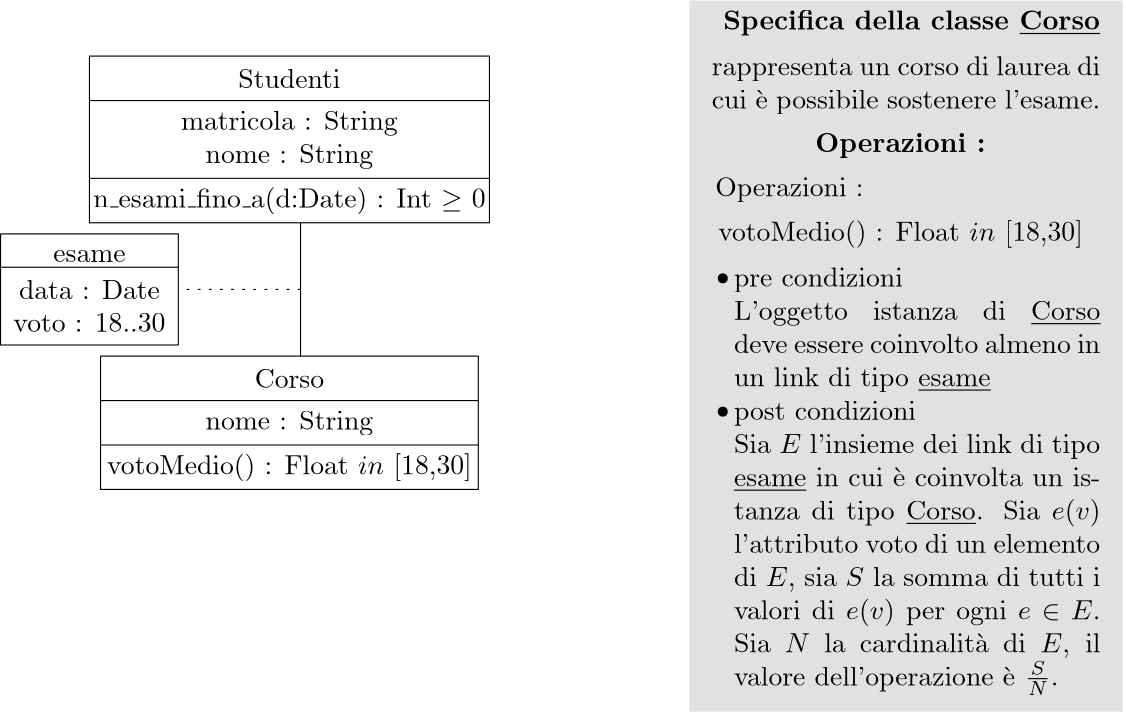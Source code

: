 <?xml version="1.0"?>
<!DOCTYPE ipe SYSTEM "ipe.dtd">
<ipe version="70218" creator="Ipe 7.2.28">
<info created="D:20240311171202" modified="D:20240311205629"/>
<ipestyle name="basic">
<symbol name="arrow/arc(spx)">
<path stroke="sym-stroke" fill="sym-stroke" pen="sym-pen">
0 0 m
-1 0.333 l
-1 -0.333 l
h
</path>
</symbol>
<symbol name="arrow/farc(spx)">
<path stroke="sym-stroke" fill="white" pen="sym-pen">
0 0 m
-1 0.333 l
-1 -0.333 l
h
</path>
</symbol>
<symbol name="arrow/ptarc(spx)">
<path stroke="sym-stroke" fill="sym-stroke" pen="sym-pen">
0 0 m
-1 0.333 l
-0.8 0 l
-1 -0.333 l
h
</path>
</symbol>
<symbol name="arrow/fptarc(spx)">
<path stroke="sym-stroke" fill="white" pen="sym-pen">
0 0 m
-1 0.333 l
-0.8 0 l
-1 -0.333 l
h
</path>
</symbol>
<symbol name="mark/circle(sx)" transformations="translations">
<path fill="sym-stroke">
0.6 0 0 0.6 0 0 e
0.4 0 0 0.4 0 0 e
</path>
</symbol>
<symbol name="mark/disk(sx)" transformations="translations">
<path fill="sym-stroke">
0.6 0 0 0.6 0 0 e
</path>
</symbol>
<symbol name="mark/fdisk(sfx)" transformations="translations">
<group>
<path fill="sym-fill">
0.5 0 0 0.5 0 0 e
</path>
<path fill="sym-stroke" fillrule="eofill">
0.6 0 0 0.6 0 0 e
0.4 0 0 0.4 0 0 e
</path>
</group>
</symbol>
<symbol name="mark/box(sx)" transformations="translations">
<path fill="sym-stroke" fillrule="eofill">
-0.6 -0.6 m
0.6 -0.6 l
0.6 0.6 l
-0.6 0.6 l
h
-0.4 -0.4 m
0.4 -0.4 l
0.4 0.4 l
-0.4 0.4 l
h
</path>
</symbol>
<symbol name="mark/square(sx)" transformations="translations">
<path fill="sym-stroke">
-0.6 -0.6 m
0.6 -0.6 l
0.6 0.6 l
-0.6 0.6 l
h
</path>
</symbol>
<symbol name="mark/fsquare(sfx)" transformations="translations">
<group>
<path fill="sym-fill">
-0.5 -0.5 m
0.5 -0.5 l
0.5 0.5 l
-0.5 0.5 l
h
</path>
<path fill="sym-stroke" fillrule="eofill">
-0.6 -0.6 m
0.6 -0.6 l
0.6 0.6 l
-0.6 0.6 l
h
-0.4 -0.4 m
0.4 -0.4 l
0.4 0.4 l
-0.4 0.4 l
h
</path>
</group>
</symbol>
<symbol name="mark/cross(sx)" transformations="translations">
<group>
<path fill="sym-stroke">
-0.43 -0.57 m
0.57 0.43 l
0.43 0.57 l
-0.57 -0.43 l
h
</path>
<path fill="sym-stroke">
-0.43 0.57 m
0.57 -0.43 l
0.43 -0.57 l
-0.57 0.43 l
h
</path>
</group>
</symbol>
<symbol name="arrow/fnormal(spx)">
<path stroke="sym-stroke" fill="white" pen="sym-pen">
0 0 m
-1 0.333 l
-1 -0.333 l
h
</path>
</symbol>
<symbol name="arrow/pointed(spx)">
<path stroke="sym-stroke" fill="sym-stroke" pen="sym-pen">
0 0 m
-1 0.333 l
-0.8 0 l
-1 -0.333 l
h
</path>
</symbol>
<symbol name="arrow/fpointed(spx)">
<path stroke="sym-stroke" fill="white" pen="sym-pen">
0 0 m
-1 0.333 l
-0.8 0 l
-1 -0.333 l
h
</path>
</symbol>
<symbol name="arrow/linear(spx)">
<path stroke="sym-stroke" pen="sym-pen">
-1 0.333 m
0 0 l
-1 -0.333 l
</path>
</symbol>
<symbol name="arrow/fdouble(spx)">
<path stroke="sym-stroke" fill="white" pen="sym-pen">
0 0 m
-1 0.333 l
-1 -0.333 l
h
-1 0 m
-2 0.333 l
-2 -0.333 l
h
</path>
</symbol>
<symbol name="arrow/double(spx)">
<path stroke="sym-stroke" fill="sym-stroke" pen="sym-pen">
0 0 m
-1 0.333 l
-1 -0.333 l
h
-1 0 m
-2 0.333 l
-2 -0.333 l
h
</path>
</symbol>
<symbol name="arrow/mid-normal(spx)">
<path stroke="sym-stroke" fill="sym-stroke" pen="sym-pen">
0.5 0 m
-0.5 0.333 l
-0.5 -0.333 l
h
</path>
</symbol>
<symbol name="arrow/mid-fnormal(spx)">
<path stroke="sym-stroke" fill="white" pen="sym-pen">
0.5 0 m
-0.5 0.333 l
-0.5 -0.333 l
h
</path>
</symbol>
<symbol name="arrow/mid-pointed(spx)">
<path stroke="sym-stroke" fill="sym-stroke" pen="sym-pen">
0.5 0 m
-0.5 0.333 l
-0.3 0 l
-0.5 -0.333 l
h
</path>
</symbol>
<symbol name="arrow/mid-fpointed(spx)">
<path stroke="sym-stroke" fill="white" pen="sym-pen">
0.5 0 m
-0.5 0.333 l
-0.3 0 l
-0.5 -0.333 l
h
</path>
</symbol>
<symbol name="arrow/mid-double(spx)">
<path stroke="sym-stroke" fill="sym-stroke" pen="sym-pen">
1 0 m
0 0.333 l
0 -0.333 l
h
0 0 m
-1 0.333 l
-1 -0.333 l
h
</path>
</symbol>
<symbol name="arrow/mid-fdouble(spx)">
<path stroke="sym-stroke" fill="white" pen="sym-pen">
1 0 m
0 0.333 l
0 -0.333 l
h
0 0 m
-1 0.333 l
-1 -0.333 l
h
</path>
</symbol>
<anglesize name="22.5 deg" value="22.5"/>
<anglesize name="30 deg" value="30"/>
<anglesize name="45 deg" value="45"/>
<anglesize name="60 deg" value="60"/>
<anglesize name="90 deg" value="90"/>
<arrowsize name="large" value="10"/>
<arrowsize name="small" value="5"/>
<arrowsize name="tiny" value="3"/>
<color name="blue" value="0 0 1"/>
<color name="brown" value="0.647 0.165 0.165"/>
<color name="darkblue" value="0 0 0.545"/>
<color name="darkcyan" value="0 0.545 0.545"/>
<color name="darkgray" value="0.663"/>
<color name="darkgreen" value="0 0.392 0"/>
<color name="darkmagenta" value="0.545 0 0.545"/>
<color name="darkorange" value="1 0.549 0"/>
<color name="darkred" value="0.545 0 0"/>
<color name="gold" value="1 0.843 0"/>
<color name="gray" value="0.745"/>
<color name="green" value="0 1 0"/>
<color name="lightblue" value="0.678 0.847 0.902"/>
<color name="lightcyan" value="0.878 1 1"/>
<color name="lightgray" value="0.827"/>
<color name="lightgreen" value="0.565 0.933 0.565"/>
<color name="lightyellow" value="1 1 0.878"/>
<color name="navy" value="0 0 0.502"/>
<color name="orange" value="1 0.647 0"/>
<color name="pink" value="1 0.753 0.796"/>
<color name="purple" value="0.627 0.125 0.941"/>
<color name="red" value="1 0 0"/>
<color name="seagreen" value="0.18 0.545 0.341"/>
<color name="turquoise" value="0.251 0.878 0.816"/>
<color name="violet" value="0.933 0.51 0.933"/>
<color name="yellow" value="1 1 0"/>
<dashstyle name="dash dot dotted" value="[4 2 1 2 1 2] 0"/>
<dashstyle name="dash dotted" value="[4 2 1 2] 0"/>
<dashstyle name="dashed" value="[4] 0"/>
<dashstyle name="dotted" value="[1 3] 0"/>
<gridsize name="10 pts (~3.5 mm)" value="10"/>
<gridsize name="14 pts (~5 mm)" value="14"/>
<gridsize name="16 pts (~6 mm)" value="16"/>
<gridsize name="20 pts (~7 mm)" value="20"/>
<gridsize name="28 pts (~10 mm)" value="28"/>
<gridsize name="32 pts (~12 mm)" value="32"/>
<gridsize name="4 pts" value="4"/>
<gridsize name="56 pts (~20 mm)" value="56"/>
<gridsize name="8 pts (~3 mm)" value="8"/>
<opacity name="10%" value="0.1"/>
<opacity name="30%" value="0.3"/>
<opacity name="50%" value="0.5"/>
<opacity name="75%" value="0.75"/>
<pen name="fat" value="1.2"/>
<pen name="heavier" value="0.8"/>
<pen name="ultrafat" value="2"/>
<symbolsize name="large" value="5"/>
<symbolsize name="small" value="2"/>
<symbolsize name="tiny" value="1.1"/>
<textsize name="Huge" value="\Huge"/>
<textsize name="LARGE" value="\LARGE"/>
<textsize name="Large" value="\Large"/>
<textsize name="footnote" value="\footnotesize"/>
<textsize name="huge" value="\huge"/>
<textsize name="large" value="\large"/>
<textsize name="script" value="\scriptsize"/>
<textsize name="small" value="\small"/>
<textsize name="tiny" value="\tiny"/>
<textstyle name="center" begin="\begin{center}" end="\end{center}"/>
<textstyle name="item" begin="\begin{itemize}\item{}" end="\end{itemize}"/>
<textstyle name="itemize" begin="\begin{itemize}" end="\end{itemize}"/>
<tiling name="falling" angle="-60" step="4" width="1"/>
<tiling name="rising" angle="30" step="4" width="1"/>
</ipestyle>
<page>
<layer name="alpha"/>
<view layers="alpha" active="alpha"/>
<text layer="alpha" matrix="1 0 0 1 -52 8" transformations="translations" pos="208 752" stroke="black" type="label" width="36.807" height="6.918" depth="0" halign="center" valign="center">Studenti</text>
<text matrix="1 0 0 1 -52 -8" transformations="translations" pos="208 752" stroke="black" type="label" width="78.096" height="6.926" depth="1.93" halign="center" valign="center">matricola : String</text>
<text matrix="1 0 0 1 -52 -20" transformations="translations" pos="208 752" stroke="black" type="label" width="60.357" height="6.815" depth="1.93" halign="center" valign="center">nome : String</text>
<text matrix="1 0 0 1 -52 -36" transformations="translations" pos="208 752" stroke="black" type="label" width="141.298" height="7.473" depth="2.49" halign="center" valign="center">n\_esami\_fino\_a(d:Date) : Int $\ge$ 0</text>
<path matrix="1 0 0 1 -52 8" stroke="black">
136 700 m
136 760 l
280 760 l
280 700 l
h
</path>
<path matrix="1 0 0 1 -52 8" stroke="black">
136 744 m
280 744 l
</path>
<path matrix="1 0 0 1 -52 8" stroke="black">
280 716 m
136 716 l
</path>
<text matrix="1 0 0 1 -52 -100" transformations="translations" pos="208 752" stroke="black" type="label" width="24.99" height="6.808" depth="0" halign="center" valign="center">Corso</text>
<text matrix="1 0 0 1 -52 -116" transformations="translations" pos="208 752" stroke="black" type="label" width="60.357" height="6.815" depth="1.93" halign="center" valign="center">nome : String</text>
<text matrix="1 0 0 1 -52 -132" transformations="translations" pos="208 752" stroke="black" type="label" width="131.316" height="7.473" depth="2.49" halign="center" valign="center">votoMedio() : Float $in$ [18,30]</text>
<path matrix="1 0 0 1 -220 -100" stroke="black">
308 712 m
308 760 l
444 760 l
444 712 l
h
</path>
<path matrix="1 0 0 1 -220 -100" stroke="black">
308 744 m
444 744 l
</path>
<path matrix="1 0 0 1 -220 -100" stroke="black">
444 728 m
308 728 l
</path>
<text matrix="1 0 0 1 -124 -56" transformations="translations" pos="208 752" stroke="black" type="label" width="26.069" height="4.289" depth="0" halign="center" valign="center">esame</text>
<text matrix="1 0 0 1 -124 -68" transformations="translations" pos="208 752" stroke="black" type="label" width="50.782" height="6.918" depth="0" halign="center" valign="center">data : Date</text>
<text matrix="1 0 0 1 -124 -80" transformations="translations" pos="208 752" stroke="black" type="label" width="54.795" height="6.42" depth="0" halign="center" valign="center">voto : 18..30</text>
<path matrix="1 0 0 1 -100 4" stroke="black">
152 688 m
216 688 l
</path>
<path matrix="1 0 0 1 -100 4" stroke="black">
152 660 m
152 700 l
216 700 l
216 660 l
h
</path>
<path stroke="black">
160 708 m
160 660 l
</path>
<path stroke="black" dash="dotted">
160 684 m
116 684 l
</path>
<path fill="0.882">
300 788 m
300 532 l
456 532 l
456 788 l
h
</path>
<text matrix="1 0 0 1 172 28" transformations="translations" pos="208 752" stroke="black" type="label" width="135.71" height="6.921" depth="1.99" halign="center" valign="center">\textbf{Specifica della classe \underline{Corso}}</text>
<text transformations="translations" pos="308 768" stroke="black" type="minipage" width="140" height="12.891" depth="7.92" valign="top">rappresenta un corso di laurea di cui è possibile 
sostenere l&apos;esame.</text>
<text matrix="1 0 0 1 168 -16" transformations="translations" pos="208 752" stroke="black" type="label" width="61.381" height="6.926" depth="1.93" halign="center" valign="center">\textbf{Operazioni :}</text>
<text matrix="1 0 0 1 128 -32" transformations="translations" pos="208 752" stroke="black" type="label" width="53.439" height="6.815" depth="1.93" halign="center" valign="center">Operazioni :</text>
<text matrix="1 0 0 1 168 -48" transformations="translations" pos="208 752" stroke="black" type="label" width="131.316" height="7.473" depth="2.49" halign="center" valign="center">votoMedio() : Float $in$ [18,30]</text>
<text matrix="1 0 0 1 4 0" transformations="translations" pos="312 692" stroke="black" type="minipage" width="140" height="6.926" depth="1.93" valign="top">pre condizioni </text>
<use name="mark/disk(sx)" pos="312 688" size="normal" stroke="black"/>
<text transformations="translations" pos="316 680" stroke="black" type="minipage" width="132" height="18.891" depth="13.93" valign="top">L&apos;oggetto istanza di \underline{Corso} deve essere 
coinvolto almeno in un link di tipo \underline{esame}</text>
<text matrix="1 0 0 1 4 -48" transformations="translations" pos="312 692" stroke="black" type="minipage" width="140" height="6.926" depth="1.93" valign="top">post condizioni </text>
<use matrix="1 0 0 1 0 -48" name="mark/disk(sx)" pos="312 688" size="normal" stroke="black"/>
<text matrix="1 0 0 1 0 -48" transformations="translations" pos="316 680" stroke="black" type="minipage" width="132" height="49.46" depth="44.58" valign="top">Sia $E$ l&apos;insieme dei link di tipo \underline{esame} in cui è coinvolta un istanza 
di tipo \underline{Corso}. Sia $e(v)$ l&apos;attributo voto di un elemento di $E$,  sia $S$ la somma di tutti i valori di  $e(v)$ per ogni $e\in E$. Sia $N$ la 
cardinalità di $E$, il valore dell&apos;operazione è $\frac{S}{N}$.</text>
</page>
</ipe>

